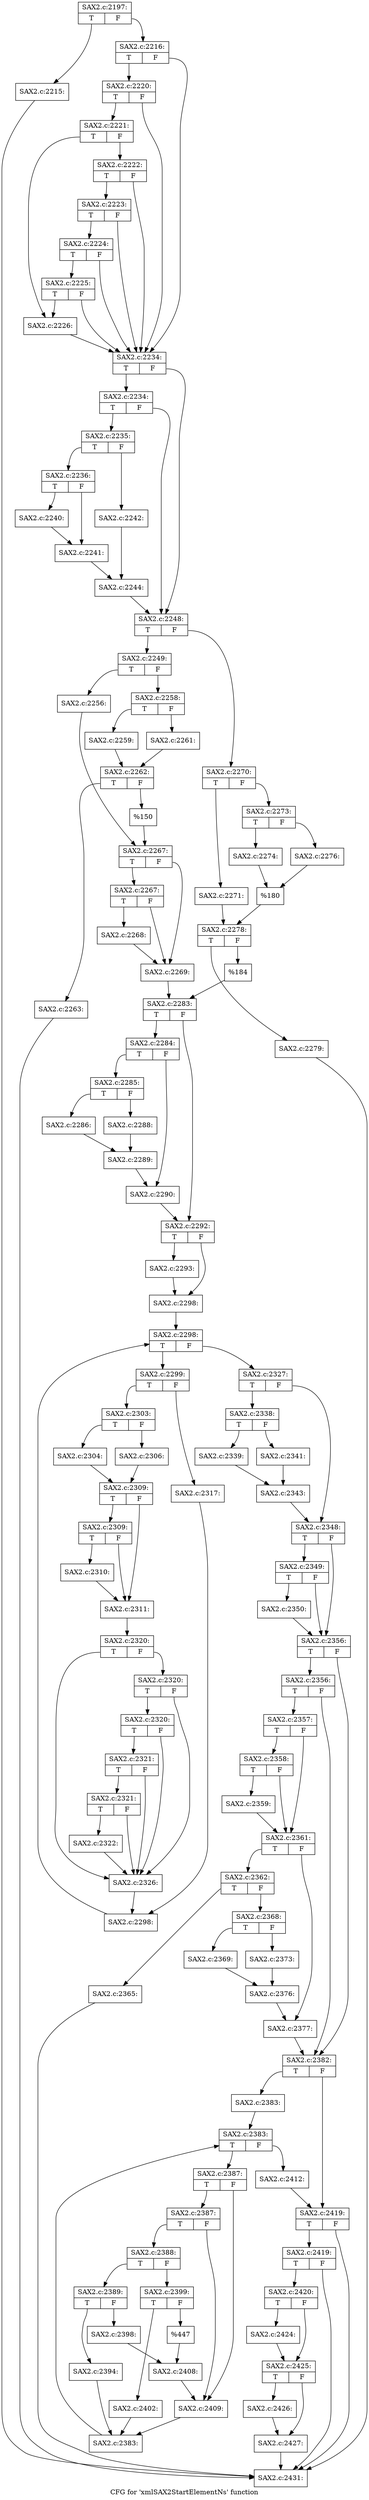 digraph "CFG for 'xmlSAX2StartElementNs' function" {
	label="CFG for 'xmlSAX2StartElementNs' function";

	Node0x4214a10 [shape=record,label="{SAX2.c:2197:|{<s0>T|<s1>F}}"];
	Node0x4214a10:s0 -> Node0x423a380;
	Node0x4214a10:s1 -> Node0x423a3d0;
	Node0x423a380 [shape=record,label="{SAX2.c:2215:}"];
	Node0x423a380 -> Node0x4261ca0;
	Node0x423a3d0 [shape=record,label="{SAX2.c:2216:|{<s0>T|<s1>F}}"];
	Node0x423a3d0:s0 -> Node0x423ab40;
	Node0x423a3d0:s1 -> Node0x423aa70;
	Node0x423ab40 [shape=record,label="{SAX2.c:2220:|{<s0>T|<s1>F}}"];
	Node0x423ab40:s0 -> Node0x423aac0;
	Node0x423ab40:s1 -> Node0x423aa70;
	Node0x423aac0 [shape=record,label="{SAX2.c:2221:|{<s0>T|<s1>F}}"];
	Node0x423aac0:s0 -> Node0x423aa20;
	Node0x423aac0:s1 -> Node0x423b380;
	Node0x423b380 [shape=record,label="{SAX2.c:2222:|{<s0>T|<s1>F}}"];
	Node0x423b380:s0 -> Node0x423b930;
	Node0x423b380:s1 -> Node0x423aa70;
	Node0x423b930 [shape=record,label="{SAX2.c:2223:|{<s0>T|<s1>F}}"];
	Node0x423b930:s0 -> Node0x423b8b0;
	Node0x423b930:s1 -> Node0x423aa70;
	Node0x423b8b0 [shape=record,label="{SAX2.c:2224:|{<s0>T|<s1>F}}"];
	Node0x423b8b0:s0 -> Node0x423b860;
	Node0x423b8b0:s1 -> Node0x423aa70;
	Node0x423b860 [shape=record,label="{SAX2.c:2225:|{<s0>T|<s1>F}}"];
	Node0x423b860:s0 -> Node0x423aa20;
	Node0x423b860:s1 -> Node0x423aa70;
	Node0x423aa20 [shape=record,label="{SAX2.c:2226:}"];
	Node0x423aa20 -> Node0x423aa70;
	Node0x423aa70 [shape=record,label="{SAX2.c:2234:|{<s0>T|<s1>F}}"];
	Node0x423aa70:s0 -> Node0x423d750;
	Node0x423aa70:s1 -> Node0x423d700;
	Node0x423d750 [shape=record,label="{SAX2.c:2234:|{<s0>T|<s1>F}}"];
	Node0x423d750:s0 -> Node0x423d6b0;
	Node0x423d750:s1 -> Node0x423d700;
	Node0x423d6b0 [shape=record,label="{SAX2.c:2235:|{<s0>T|<s1>F}}"];
	Node0x423d6b0:s0 -> Node0x423dd40;
	Node0x423d6b0:s1 -> Node0x423dde0;
	Node0x423dd40 [shape=record,label="{SAX2.c:2236:|{<s0>T|<s1>F}}"];
	Node0x423dd40:s0 -> Node0x423ed30;
	Node0x423dd40:s1 -> Node0x423f2b0;
	Node0x423ed30 [shape=record,label="{SAX2.c:2240:}"];
	Node0x423ed30 -> Node0x423f2b0;
	Node0x423f2b0 [shape=record,label="{SAX2.c:2241:}"];
	Node0x423f2b0 -> Node0x423dd90;
	Node0x423dde0 [shape=record,label="{SAX2.c:2242:}"];
	Node0x423dde0 -> Node0x423dd90;
	Node0x423dd90 [shape=record,label="{SAX2.c:2244:}"];
	Node0x423dd90 -> Node0x423d700;
	Node0x423d700 [shape=record,label="{SAX2.c:2248:|{<s0>T|<s1>F}}"];
	Node0x423d700:s0 -> Node0x423fa70;
	Node0x423d700:s1 -> Node0x423ff30;
	Node0x423fa70 [shape=record,label="{SAX2.c:2249:|{<s0>T|<s1>F}}"];
	Node0x423fa70:s0 -> Node0x42411a0;
	Node0x423fa70:s1 -> Node0x4241240;
	Node0x42411a0 [shape=record,label="{SAX2.c:2256:}"];
	Node0x42411a0 -> Node0x42411f0;
	Node0x4241240 [shape=record,label="{SAX2.c:2258:|{<s0>T|<s1>F}}"];
	Node0x4241240:s0 -> Node0x423e8a0;
	Node0x4241240:s1 -> Node0x423ec50;
	Node0x423e8a0 [shape=record,label="{SAX2.c:2259:}"];
	Node0x423e8a0 -> Node0x423ec00;
	Node0x423ec50 [shape=record,label="{SAX2.c:2261:}"];
	Node0x423ec50 -> Node0x423ec00;
	Node0x423ec00 [shape=record,label="{SAX2.c:2262:|{<s0>T|<s1>F}}"];
	Node0x423ec00:s0 -> Node0x419ea80;
	Node0x423ec00:s1 -> Node0x419ead0;
	Node0x419ea80 [shape=record,label="{SAX2.c:2263:}"];
	Node0x419ea80 -> Node0x4261ca0;
	Node0x419ead0 [shape=record,label="{%150}"];
	Node0x419ead0 -> Node0x42411f0;
	Node0x42411f0 [shape=record,label="{SAX2.c:2267:|{<s0>T|<s1>F}}"];
	Node0x42411f0:s0 -> Node0x419f490;
	Node0x42411f0:s1 -> Node0x419f440;
	Node0x419f490 [shape=record,label="{SAX2.c:2267:|{<s0>T|<s1>F}}"];
	Node0x419f490:s0 -> Node0x419f3f0;
	Node0x419f490:s1 -> Node0x419f440;
	Node0x419f3f0 [shape=record,label="{SAX2.c:2268:}"];
	Node0x419f3f0 -> Node0x419f440;
	Node0x419f440 [shape=record,label="{SAX2.c:2269:}"];
	Node0x419f440 -> Node0x423fee0;
	Node0x423ff30 [shape=record,label="{SAX2.c:2270:|{<s0>T|<s1>F}}"];
	Node0x423ff30:s0 -> Node0x41a0060;
	Node0x423ff30:s1 -> Node0x41a0770;
	Node0x41a0060 [shape=record,label="{SAX2.c:2271:}"];
	Node0x41a0060 -> Node0x41a0390;
	Node0x41a0770 [shape=record,label="{SAX2.c:2273:|{<s0>T|<s1>F}}"];
	Node0x41a0770:s0 -> Node0x41a0e90;
	Node0x41a0770:s1 -> Node0x41a0f30;
	Node0x41a0e90 [shape=record,label="{SAX2.c:2274:}"];
	Node0x41a0e90 -> Node0x41a0ee0;
	Node0x41a0f30 [shape=record,label="{SAX2.c:2276:}"];
	Node0x41a0f30 -> Node0x41a0ee0;
	Node0x41a0ee0 [shape=record,label="{%180}"];
	Node0x41a0ee0 -> Node0x41a0390;
	Node0x41a0390 [shape=record,label="{SAX2.c:2278:|{<s0>T|<s1>F}}"];
	Node0x41a0390:s0 -> Node0x41a16d0;
	Node0x41a0390:s1 -> Node0x41a1940;
	Node0x41a16d0 [shape=record,label="{SAX2.c:2279:}"];
	Node0x41a16d0 -> Node0x4261ca0;
	Node0x41a1940 [shape=record,label="{%184}"];
	Node0x41a1940 -> Node0x423fee0;
	Node0x423fee0 [shape=record,label="{SAX2.c:2283:|{<s0>T|<s1>F}}"];
	Node0x423fee0:s0 -> Node0x41a25a0;
	Node0x423fee0:s1 -> Node0x41a25f0;
	Node0x41a25a0 [shape=record,label="{SAX2.c:2284:|{<s0>T|<s1>F}}"];
	Node0x41a25a0:s0 -> Node0x41a29a0;
	Node0x41a25a0:s1 -> Node0x41a29f0;
	Node0x41a29a0 [shape=record,label="{SAX2.c:2285:|{<s0>T|<s1>F}}"];
	Node0x41a29a0:s0 -> Node0x41a2d10;
	Node0x41a29a0:s1 -> Node0x419fbd0;
	Node0x41a2d10 [shape=record,label="{SAX2.c:2286:}"];
	Node0x41a2d10 -> Node0x419f940;
	Node0x419fbd0 [shape=record,label="{SAX2.c:2288:}"];
	Node0x419fbd0 -> Node0x419f940;
	Node0x419f940 [shape=record,label="{SAX2.c:2289:}"];
	Node0x419f940 -> Node0x41a29f0;
	Node0x41a29f0 [shape=record,label="{SAX2.c:2290:}"];
	Node0x41a29f0 -> Node0x41a25f0;
	Node0x41a25f0 [shape=record,label="{SAX2.c:2292:|{<s0>T|<s1>F}}"];
	Node0x41a25f0:s0 -> Node0x41a4300;
	Node0x41a25f0:s1 -> Node0x41a4350;
	Node0x41a4300 [shape=record,label="{SAX2.c:2293:}"];
	Node0x41a4300 -> Node0x41a4350;
	Node0x41a4350 [shape=record,label="{SAX2.c:2298:}"];
	Node0x41a4350 -> Node0x41a4df0;
	Node0x41a4df0 [shape=record,label="{SAX2.c:2298:|{<s0>T|<s1>F}}"];
	Node0x41a4df0:s0 -> Node0x41a50d0;
	Node0x41a4df0:s1 -> Node0x41a4b90;
	Node0x41a50d0 [shape=record,label="{SAX2.c:2299:|{<s0>T|<s1>F}}"];
	Node0x41a50d0:s0 -> Node0x41a5fb0;
	Node0x41a50d0:s1 -> Node0x41a6050;
	Node0x41a5fb0 [shape=record,label="{SAX2.c:2303:|{<s0>T|<s1>F}}"];
	Node0x41a5fb0:s0 -> Node0x4251ae0;
	Node0x41a5fb0:s1 -> Node0x4251b80;
	Node0x4251ae0 [shape=record,label="{SAX2.c:2304:}"];
	Node0x4251ae0 -> Node0x4251b30;
	Node0x4251b80 [shape=record,label="{SAX2.c:2306:}"];
	Node0x4251b80 -> Node0x4251b30;
	Node0x4251b30 [shape=record,label="{SAX2.c:2309:|{<s0>T|<s1>F}}"];
	Node0x4251b30:s0 -> Node0x42528d0;
	Node0x4251b30:s1 -> Node0x4252880;
	Node0x42528d0 [shape=record,label="{SAX2.c:2309:|{<s0>T|<s1>F}}"];
	Node0x42528d0:s0 -> Node0x4252830;
	Node0x42528d0:s1 -> Node0x4252880;
	Node0x4252830 [shape=record,label="{SAX2.c:2310:}"];
	Node0x4252830 -> Node0x4252880;
	Node0x4252880 [shape=record,label="{SAX2.c:2311:}"];
	Node0x4252880 -> Node0x41a6000;
	Node0x41a6050 [shape=record,label="{SAX2.c:2317:}"];
	Node0x41a6050 -> Node0x41a5040;
	Node0x41a6000 [shape=record,label="{SAX2.c:2320:|{<s0>T|<s1>F}}"];
	Node0x41a6000:s0 -> Node0x4253450;
	Node0x41a6000:s1 -> Node0x4253620;
	Node0x4253620 [shape=record,label="{SAX2.c:2320:|{<s0>T|<s1>F}}"];
	Node0x4253620:s0 -> Node0x42535a0;
	Node0x4253620:s1 -> Node0x4253450;
	Node0x42535a0 [shape=record,label="{SAX2.c:2320:|{<s0>T|<s1>F}}"];
	Node0x42535a0:s0 -> Node0x4253520;
	Node0x42535a0:s1 -> Node0x4253450;
	Node0x4253520 [shape=record,label="{SAX2.c:2321:|{<s0>T|<s1>F}}"];
	Node0x4253520:s0 -> Node0x42534a0;
	Node0x4253520:s1 -> Node0x4253450;
	Node0x42534a0 [shape=record,label="{SAX2.c:2321:|{<s0>T|<s1>F}}"];
	Node0x42534a0:s0 -> Node0x4253400;
	Node0x42534a0:s1 -> Node0x4253450;
	Node0x4253400 [shape=record,label="{SAX2.c:2322:}"];
	Node0x4253400 -> Node0x4253450;
	Node0x4253450 [shape=record,label="{SAX2.c:2326:}"];
	Node0x4253450 -> Node0x41a5040;
	Node0x41a5040 [shape=record,label="{SAX2.c:2298:}"];
	Node0x41a5040 -> Node0x41a4df0;
	Node0x41a4b90 [shape=record,label="{SAX2.c:2327:|{<s0>T|<s1>F}}"];
	Node0x41a4b90:s0 -> Node0x4255000;
	Node0x41a4b90:s1 -> Node0x4255330;
	Node0x4255000 [shape=record,label="{SAX2.c:2338:|{<s0>T|<s1>F}}"];
	Node0x4255000:s0 -> Node0x42563f0;
	Node0x4255000:s1 -> Node0x4256490;
	Node0x42563f0 [shape=record,label="{SAX2.c:2339:}"];
	Node0x42563f0 -> Node0x4256440;
	Node0x4256490 [shape=record,label="{SAX2.c:2341:}"];
	Node0x4256490 -> Node0x4256440;
	Node0x4256440 [shape=record,label="{SAX2.c:2343:}"];
	Node0x4256440 -> Node0x4255330;
	Node0x4255330 [shape=record,label="{SAX2.c:2348:|{<s0>T|<s1>F}}"];
	Node0x4255330:s0 -> Node0x4256f90;
	Node0x4255330:s1 -> Node0x4256f40;
	Node0x4256f90 [shape=record,label="{SAX2.c:2349:|{<s0>T|<s1>F}}"];
	Node0x4256f90:s0 -> Node0x4256ef0;
	Node0x4256f90:s1 -> Node0x4256f40;
	Node0x4256ef0 [shape=record,label="{SAX2.c:2350:}"];
	Node0x4256ef0 -> Node0x4256f40;
	Node0x4256f40 [shape=record,label="{SAX2.c:2356:|{<s0>T|<s1>F}}"];
	Node0x4256f40:s0 -> Node0x4257a60;
	Node0x4256f40:s1 -> Node0x4257a10;
	Node0x4257a60 [shape=record,label="{SAX2.c:2356:|{<s0>T|<s1>F}}"];
	Node0x4257a60:s0 -> Node0x42579c0;
	Node0x4257a60:s1 -> Node0x4257a10;
	Node0x42579c0 [shape=record,label="{SAX2.c:2357:|{<s0>T|<s1>F}}"];
	Node0x42579c0:s0 -> Node0x4258720;
	Node0x42579c0:s1 -> Node0x42586d0;
	Node0x4258720 [shape=record,label="{SAX2.c:2358:|{<s0>T|<s1>F}}"];
	Node0x4258720:s0 -> Node0x4258680;
	Node0x4258720:s1 -> Node0x42586d0;
	Node0x4258680 [shape=record,label="{SAX2.c:2359:}"];
	Node0x4258680 -> Node0x42586d0;
	Node0x42586d0 [shape=record,label="{SAX2.c:2361:|{<s0>T|<s1>F}}"];
	Node0x42586d0:s0 -> Node0x4259630;
	Node0x42586d0:s1 -> Node0x4259680;
	Node0x4259630 [shape=record,label="{SAX2.c:2362:|{<s0>T|<s1>F}}"];
	Node0x4259630:s0 -> Node0x4259db0;
	Node0x4259630:s1 -> Node0x4259e00;
	Node0x4259db0 [shape=record,label="{SAX2.c:2365:}"];
	Node0x4259db0 -> Node0x4261ca0;
	Node0x4259e00 [shape=record,label="{SAX2.c:2368:|{<s0>T|<s1>F}}"];
	Node0x4259e00:s0 -> Node0x425a390;
	Node0x4259e00:s1 -> Node0x425a430;
	Node0x425a390 [shape=record,label="{SAX2.c:2369:}"];
	Node0x425a390 -> Node0x425a3e0;
	Node0x425a430 [shape=record,label="{SAX2.c:2373:}"];
	Node0x425a430 -> Node0x425a3e0;
	Node0x425a3e0 [shape=record,label="{SAX2.c:2376:}"];
	Node0x425a3e0 -> Node0x4259680;
	Node0x4259680 [shape=record,label="{SAX2.c:2377:}"];
	Node0x4259680 -> Node0x4257a10;
	Node0x4257a10 [shape=record,label="{SAX2.c:2382:|{<s0>T|<s1>F}}"];
	Node0x4257a10:s0 -> Node0x425b170;
	Node0x4257a10:s1 -> Node0x425b1c0;
	Node0x425b170 [shape=record,label="{SAX2.c:2383:}"];
	Node0x425b170 -> Node0x425b770;
	Node0x425b770 [shape=record,label="{SAX2.c:2383:|{<s0>T|<s1>F}}"];
	Node0x425b770:s0 -> Node0x425b9b0;
	Node0x425b770:s1 -> Node0x425b4d0;
	Node0x425b9b0 [shape=record,label="{SAX2.c:2387:|{<s0>T|<s1>F}}"];
	Node0x425b9b0:s0 -> Node0x425bdf0;
	Node0x425b9b0:s1 -> Node0x425bda0;
	Node0x425bdf0 [shape=record,label="{SAX2.c:2387:|{<s0>T|<s1>F}}"];
	Node0x425bdf0:s0 -> Node0x425bd50;
	Node0x425bdf0:s1 -> Node0x425bda0;
	Node0x425bd50 [shape=record,label="{SAX2.c:2388:|{<s0>T|<s1>F}}"];
	Node0x425bd50:s0 -> Node0x425c880;
	Node0x425bd50:s1 -> Node0x425c920;
	Node0x425c880 [shape=record,label="{SAX2.c:2389:|{<s0>T|<s1>F}}"];
	Node0x425c880:s0 -> Node0x425d910;
	Node0x425c880:s1 -> Node0x425d960;
	Node0x425d910 [shape=record,label="{SAX2.c:2394:}"];
	Node0x425d910 -> Node0x425b920;
	Node0x425d960 [shape=record,label="{SAX2.c:2398:}"];
	Node0x425d960 -> Node0x425c8d0;
	Node0x425c920 [shape=record,label="{SAX2.c:2399:|{<s0>T|<s1>F}}"];
	Node0x425c920:s0 -> Node0x425e570;
	Node0x425c920:s1 -> Node0x425f750;
	Node0x425e570 [shape=record,label="{SAX2.c:2402:}"];
	Node0x425e570 -> Node0x425b920;
	Node0x425f750 [shape=record,label="{%447}"];
	Node0x425f750 -> Node0x425c8d0;
	Node0x425c8d0 [shape=record,label="{SAX2.c:2408:}"];
	Node0x425c8d0 -> Node0x425bda0;
	Node0x425bda0 [shape=record,label="{SAX2.c:2409:}"];
	Node0x425bda0 -> Node0x425b920;
	Node0x425b920 [shape=record,label="{SAX2.c:2383:}"];
	Node0x425b920 -> Node0x425b770;
	Node0x425b4d0 [shape=record,label="{SAX2.c:2412:}"];
	Node0x425b4d0 -> Node0x425b1c0;
	Node0x425b1c0 [shape=record,label="{SAX2.c:2419:|{<s0>T|<s1>F}}"];
	Node0x425b1c0:s0 -> Node0x4261cf0;
	Node0x425b1c0:s1 -> Node0x4261ca0;
	Node0x4261cf0 [shape=record,label="{SAX2.c:2419:|{<s0>T|<s1>F}}"];
	Node0x4261cf0:s0 -> Node0x4261c50;
	Node0x4261cf0:s1 -> Node0x4261ca0;
	Node0x4261c50 [shape=record,label="{SAX2.c:2420:|{<s0>T|<s1>F}}"];
	Node0x4261c50:s0 -> Node0x4262cd0;
	Node0x4261c50:s1 -> Node0x4262d20;
	Node0x4262cd0 [shape=record,label="{SAX2.c:2424:}"];
	Node0x4262cd0 -> Node0x4262d20;
	Node0x4262d20 [shape=record,label="{SAX2.c:2425:|{<s0>T|<s1>F}}"];
	Node0x4262d20:s0 -> Node0x42632a0;
	Node0x4262d20:s1 -> Node0x42632f0;
	Node0x42632a0 [shape=record,label="{SAX2.c:2426:}"];
	Node0x42632a0 -> Node0x42632f0;
	Node0x42632f0 [shape=record,label="{SAX2.c:2427:}"];
	Node0x42632f0 -> Node0x4261ca0;
	Node0x4261ca0 [shape=record,label="{SAX2.c:2431:}"];
}
